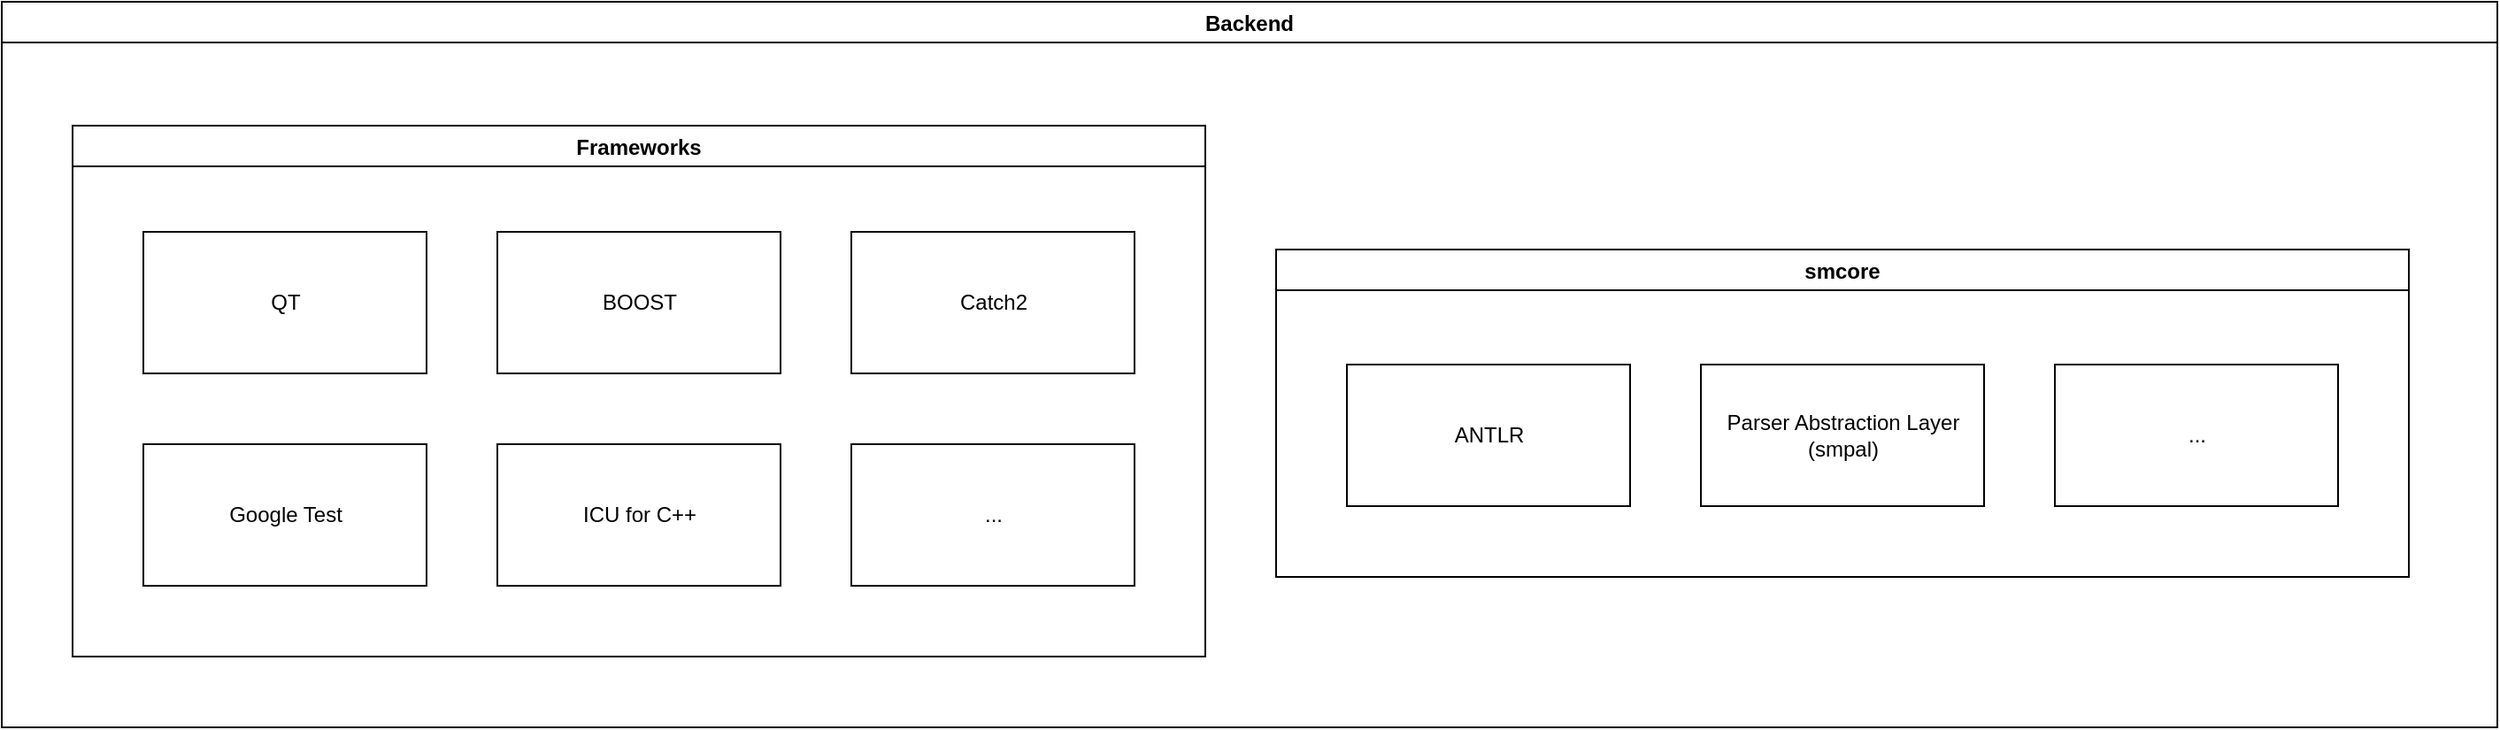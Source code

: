 <mxfile>
    <diagram id="A8KUH6x5goQzQZ5fHaeG" name="Page-1">
        <mxGraphModel dx="805" dy="1929" grid="1" gridSize="10" guides="1" tooltips="1" connect="1" arrows="1" fold="1" page="1" pageScale="1" pageWidth="827" pageHeight="1169" math="0" shadow="0">
            <root>
                <mxCell id="0"/>
                <mxCell id="1" parent="0"/>
                <mxCell id="8" value="Backend" style="swimlane;container=0;fillColor=none;" parent="1" vertex="1">
                    <mxGeometry x="80" y="-70" width="1410" height="410" as="geometry"/>
                </mxCell>
                <mxCell id="7" value="QT" style="html=1;dashed=0;whitespace=wrap;container=0;fillColor=none;" parent="8" vertex="1">
                    <mxGeometry x="80" y="130" width="160" height="80" as="geometry"/>
                </mxCell>
                <mxCell id="10" value="BOOST" style="html=1;dashed=0;whitespace=wrap;container=0;fillColor=none;" parent="8" vertex="1">
                    <mxGeometry x="280" y="130" width="160" height="80" as="geometry"/>
                </mxCell>
                <mxCell id="11" value="Catch2" style="html=1;dashed=0;whitespace=wrap;container=0;fillColor=none;" parent="8" vertex="1">
                    <mxGeometry x="480" y="130" width="160" height="80" as="geometry"/>
                </mxCell>
                <mxCell id="12" value="Google Test" style="html=1;dashed=0;whitespace=wrap;container=0;fillColor=none;" parent="8" vertex="1">
                    <mxGeometry x="80" y="250" width="160" height="80" as="geometry"/>
                </mxCell>
                <mxCell id="13" value="ICU for C++" style="html=1;dashed=0;whitespace=wrap;container=0;fillColor=none;" parent="8" vertex="1">
                    <mxGeometry x="280" y="250" width="160" height="80" as="geometry"/>
                </mxCell>
                <mxCell id="14" value="..." style="html=1;dashed=0;whitespace=wrap;container=0;fillColor=none;" parent="8" vertex="1">
                    <mxGeometry x="480" y="250" width="160" height="80" as="geometry"/>
                </mxCell>
                <mxCell id="15" value="Frameworks" style="swimlane;fillColor=none;" parent="8" vertex="1">
                    <mxGeometry x="40" y="70" width="640" height="300" as="geometry"/>
                </mxCell>
                <mxCell id="2" value="smcore" style="swimlane;startSize=23;container=0;fillColor=none;" parent="8" vertex="1">
                    <mxGeometry x="720" y="140" width="640" height="185" as="geometry"/>
                </mxCell>
                <mxCell id="3" value="ANTLR" style="html=1;dashed=0;whitespace=wrap;container=0;fillColor=none;" parent="8" vertex="1">
                    <mxGeometry x="760" y="205" width="160" height="80" as="geometry"/>
                </mxCell>
                <mxCell id="4" value="Parser Abstraction Layer&lt;br&gt;(smpal)" style="html=1;dashed=0;whitespace=wrap;container=0;fillColor=none;" parent="8" vertex="1">
                    <mxGeometry x="960" y="205" width="160" height="80" as="geometry"/>
                </mxCell>
                <mxCell id="5" value="..." style="html=1;dashed=0;whitespace=wrap;container=0;fillColor=none;" parent="8" vertex="1">
                    <mxGeometry x="1160" y="205" width="160" height="80" as="geometry"/>
                </mxCell>
            </root>
        </mxGraphModel>
    </diagram>
</mxfile>